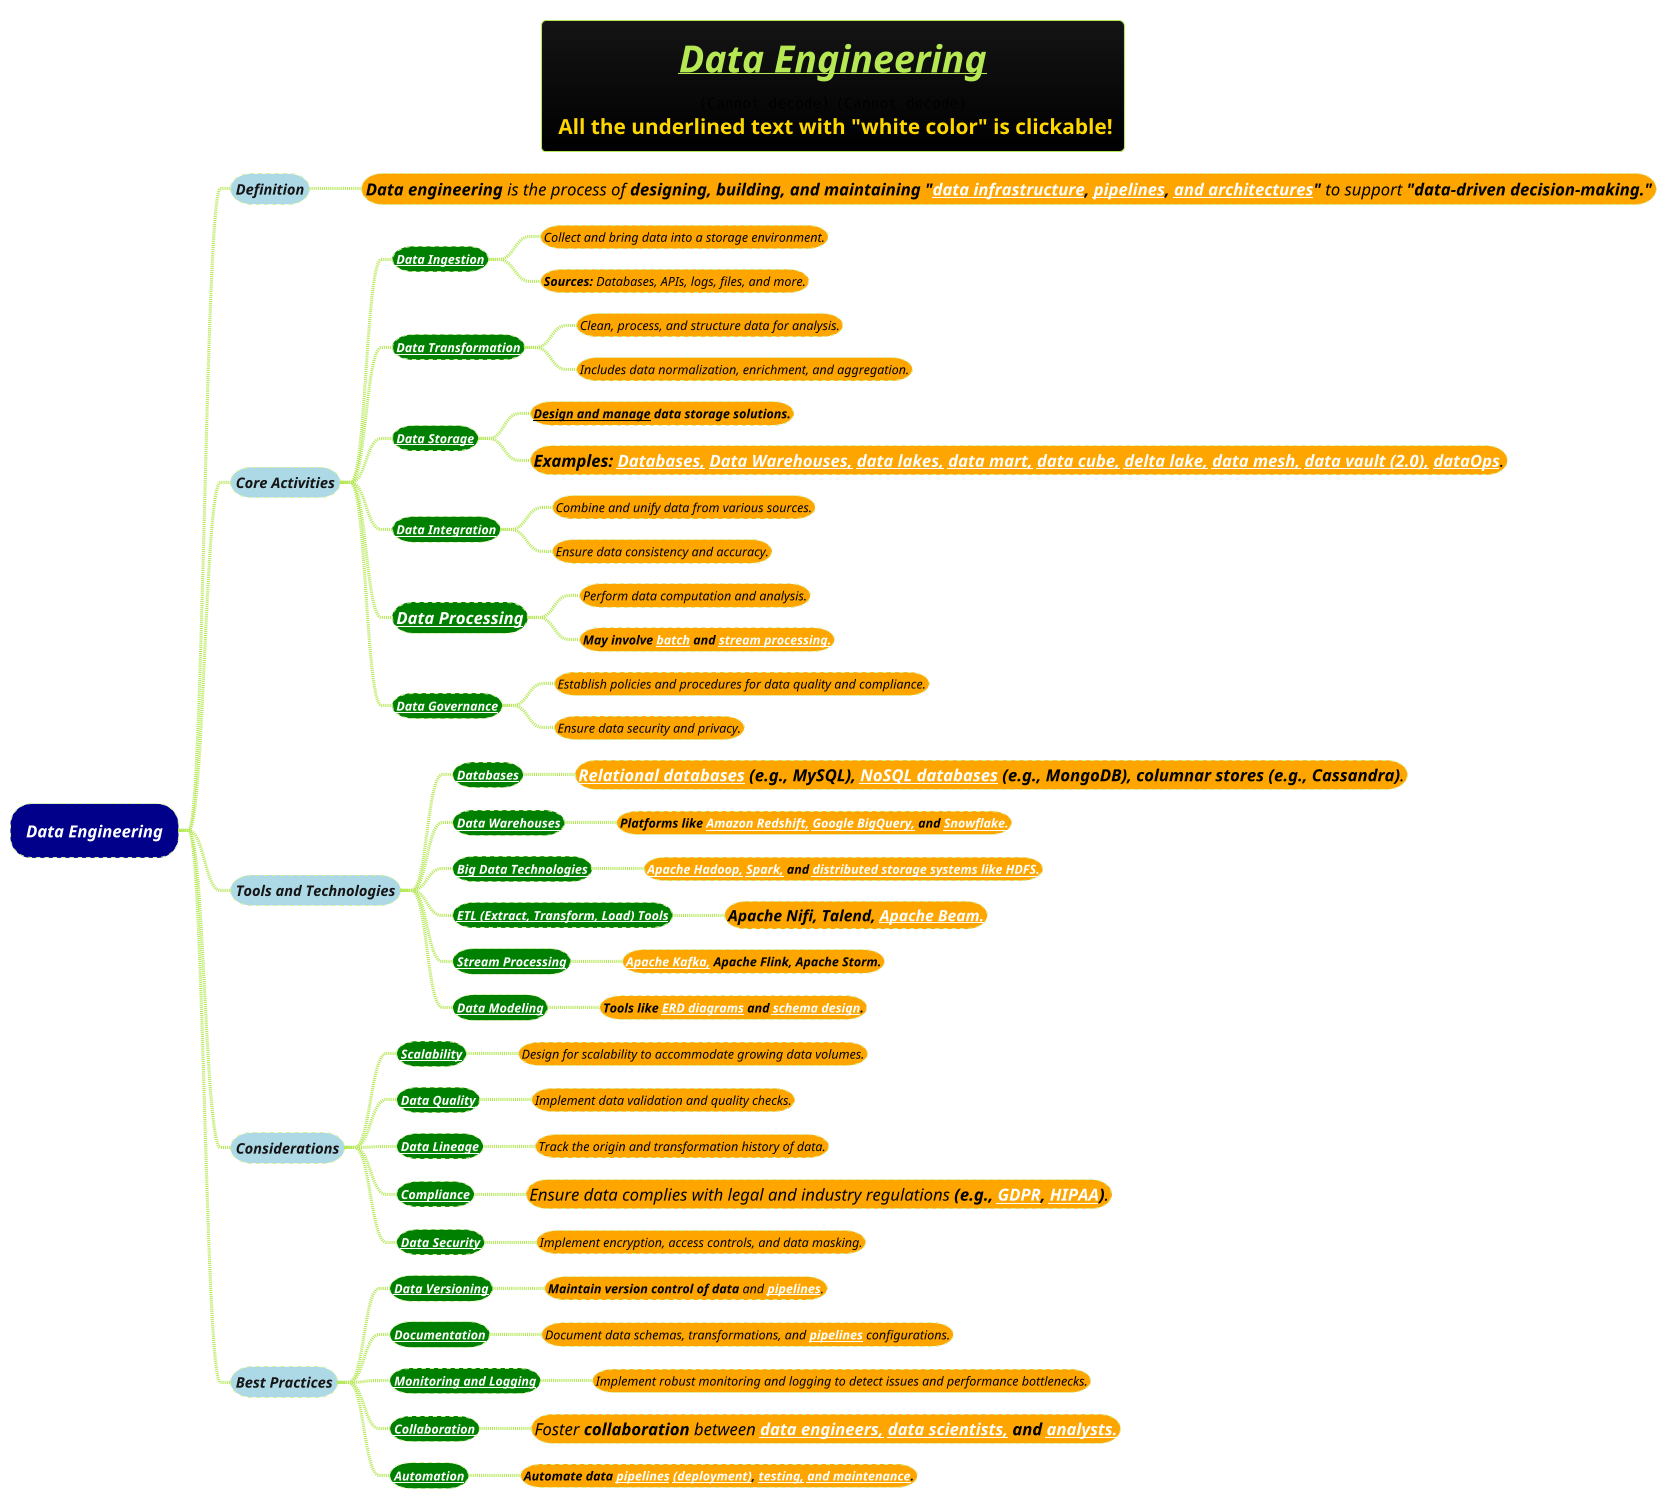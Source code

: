 @startmindmap
<style>
rootNode {
    LineStyle 8.0;
}
Node {
    LineStyle 4.0
}
arrow {
    LineStyle 1
    }
</style>


title =<b><i><u>Data Engineering\n<img:images/img.png{scale=.77}> <img:images/img_1.png{scale=.92}>\n <color #gold>All the underlined text with "white color" is clickable!
!theme hacker

*[#darkblue] <i><color #white>Data Engineering
**[#lightblue] <i>Definition
***[#orange] <i><size:16><color #black>**Data engineering** is the process of **designing, building, and maintaining** **"[[data-pipeline/Data-Infrastructure.puml data infrastructure]], [[data-pipeline/advanced-data-pipeline.puml pipelines]], [[data-pipeline/Data-Architecture.puml and architectures]]"** to support **"data-driven decision-making."**

**[#lightblue] <i>Core Activities
***[#green] <i><size:12>**[[data-pipeline/Data-Ingestion.puml Data Ingestion]]**
****[#orange] <i><size:12><color #black>Collect and bring data into a storage environment.
****[#orange] <i><size:12><color #black>**Sources:** Databases, APIs, logs, files, and more.

***[#green] <i><size:12>**[[data-preprocessing-(or-wrangling)/Data-Preprocessing.puml Data Transformation]]**
****[#orange] <i><size:12><color #black>Clean, process, and structure data for analysis.
****[#orange] <i><size:12><color #black>Includes data normalization, enrichment, and aggregation.

***[#green] <i><size:12>**[[data-storage-and-management/Data-Lake-vs-Data-Warehouse.puml Data Storage]]**
****[#orange] <i><size:12><color #black>**__Design and manage__ data storage solutions.**
****[#orange] <i><size:16><color #black>**Examples:** **[[../../../books/1-books-backlog/DBMS/dbms.puml Databases,]] [[data-storage-and-management/Data-Warehouse.puml Data Warehouses,]] [[data-storage-and-management/Data-Lake.puml data lakes,]] [[data-storage-and-management/Data-mart.puml data mart,]] [[data-storage-and-management/Data-Cube.puml data cube,]] [[data-storage-and-management/Delta-Lake.puml delta lake,]] [[data-storage-and-management/Data-Mesh.puml data mesh,]] [[data-storage-and-management/modeling-methodology/Data-Vault-vs-3NF-vs-Dimensional-Modeling.puml data vault (2.0),]] [[data-storage-and-management/DataOps.puml dataOps]]**.

***[#green] <i><size:12>**[[data-preprocessing-(or-wrangling)/4-Data-Integration Data Integration]]**
****[#orange] <i><size:12><color #black>Combine and unify data from various sources.
****[#orange] <i><size:12><color #black>Ensure data consistency and accuracy.

***[#green] <i><size:16>**[[Data-Processing.puml Data Processing]]**
****[#orange] <i><size:12><color #black>Perform data computation and analysis.
****[#orange] <i><size:12><color #black>**May involve [[data-pipeline/Batch-Processing.puml batch]] and [[data-pipeline/Stream-Processing.puml stream processing.]]**

***[#green] <i><size:12>**[[Data-Governance.puml Data Governance]]**
****[#orange] <i><size:12><color #black>Establish policies and procedures for data quality and compliance.
****[#orange] <i><size:12><color #black>Ensure data security and privacy.

**[#lightblue] <i>Tools and Technologies
***[#green] <i><size:12>**[[../../../books/1-books-backlog/DBMS/Designing-Data-Intensive-Applications.puml Databases]]**
****[#orange] <i><size:16><color #black>**[[../../../books/1-books-backlog/DBMS/Five-Basic-SQL-Joins.puml Relational databases]] (e.g., MySQL), [[../../../books/1-books-backlog/DBMS/NoSQL-Constructs.puml NoSQL databases]] (e.g., MongoDB), columnar stores (e.g., Cassandra)**.

***[#green] <i><size:12>**[[data-storage-and-management/Data-Warehouse.puml Data Warehouses]]**
****[#orange] <i><size:12><color #black>**Platforms like** **[[../../../cloud-computing/AWS-Cloud/Amazon-Redshift.puml Amazon Redshift,]]** **[[../../Apache-Big-Data-Ecosystem/Google-BigQuery.puml Google BigQuery,]] and** **[[../../Apache-Big-Data-Ecosystem/Snowflake.puml Snowflake.]]**

***[#green] <i><size:12>**[[../../Apache-Big-Data-Ecosystem/1-Apache-Big-Data-Ecosystem.puml Big Data Technologies]]**
****[#orange] <i><size:12><color #black>**[[../../Apache-Big-Data-Ecosystem/Hadoop.puml Apache Hadoop,]]** **[[../../Apache-Big-Data-Ecosystem/Apache-Spark.puml Spark,]] and** **[[../../Apache-Big-Data-Ecosystem/Hadoop-Distributed-File-System-(HDFS).puml distributed storage systems like HDFS.]]**

***[#green] <i><size:12>**[[../data-or-database-migration/Data-Migration-Strategies/ETL-(Extract-Transform-Load)-Strategy.puml ETL (Extract, Transform, Load) Tools]]**
****[#orange] <i><size:15><color #black>**Apache Nifi, Talend,** **[[../../Apache-Big-Data-Ecosystem/Apache-Beam.puml Apache Beam.]]**

***[#green] <i><size:12>**[[data-pipeline/Stream-Processing-vs-Batch-Processing.puml Stream Processing]]**
****[#orange] <i><size:12><color #black>**[[../../Apache-Big-Data-Ecosystem/apache-kafka.puml Apache Kafka,]]** **Apache Flink, Apache Storm.**

***[#green] <i><size:12>**[[data-storage-and-management/modeling-methodology/Data-Modeling.puml Data Modeling]]**
****[#orange] <i><size:12><color #black>**Tools like [[../../../books/1-books-backlog/DBMS/erd-normalization.puml ERD diagrams]] and** **[[Schema-Design.puml schema design]].**

**[#lightblue] <i>Considerations
***[#green] <i><size:12>**[[Data-Scalability.puml Scalability]]**
****[#orange] <i><size:12><color #black>Design for scalability to accommodate growing data volumes.

***[#green] <i><size:12>**[[Data-Quality.puml Data Quality]]**
****[#orange] <i><size:12><color #black>Implement data validation and quality checks.

***[#green] <i><size:12>**[[Data-Lineage.puml Data Lineage]]**
****[#orange] <i><size:12><color #black>Track the origin and transformation history of data.

***[#green] <i><size:12>**[[Compliance.puml Compliance]]**
****[#orange] <i><size:16><color #black>Ensure data complies with legal and industry regulations **(e.g., [[GDPR.puml GDPR]], [[HIPAA.puml HIPAA]])**.

***[#green] <i><size:12>**[[Data-Security.puml Data Security]]**
****[#orange] <i><size:12><color #black>Implement encryption, access controls, and data masking.

**[#lightblue] <i>Best Practices
***[#green] <i><size:12>**[[Data-Versioning.puml Data Versioning]]**
****[#orange] <i><size:12><color #black>**Maintain version control of data** and **[[data-pipeline/advanced-data-pipeline.puml pipelines]]**.

***[#green] <i><size:12>**[[Data-Documentation.puml Documentation]]**
****[#orange] <i><size:12><color #black>Document data schemas, transformations, and **[[data-pipeline/advanced-data-pipeline.puml pipelines]]** configurations.

***[#green] <i><size:12>**[[../../../3-devops/devops-plantuml-mindmap/Monitoring-and-Logging.puml Monitoring and Logging]]**
****[#orange] <i><size:12><color #black>Implement robust monitoring and logging to detect issues and performance bottlenecks.

***[#green] <i><size:12>**[[../../../3-devops/devops-plantuml-mindmap/Collaboration.puml Collaboration]]**
****[#orange] <i><size:16><color #black>Foster **collaboration** between **[[../11-key-areas-of-Data-Management-and-specific-data-roles/Data-Engineer.puml data engineers,]]** **[[../11-key-areas-of-Data-Management-and-specific-data-roles/Data-Scientist.puml data scientists,]] and** **[[../11-key-areas-of-Data-Management-and-specific-data-roles/Business-Analyst-vs-Data-Analyst.puml analysts.]]**

***[#green] <i><size:12>**[[../../../3-devops/devops-plantuml-mindmap/Automation.puml Automation]]**
****[#orange] <i><size:12><color #black>**Automate data [[data-pipeline/advanced-data-pipeline.puml pipelines]] [[../../../3-programming-languages/architectural-characteristics/Deployability.puml (deployment)]], [[../../../books/1-books-backlog/software-testing/Levels-of-Testing.puml testing,]] [[../../../3-programming-languages/architectural-characteristics/Maintainability.puml and maintenance]].**
@endmindmap
